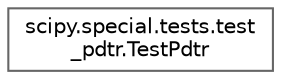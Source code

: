 digraph "Graphical Class Hierarchy"
{
 // LATEX_PDF_SIZE
  bgcolor="transparent";
  edge [fontname=Helvetica,fontsize=10,labelfontname=Helvetica,labelfontsize=10];
  node [fontname=Helvetica,fontsize=10,shape=box,height=0.2,width=0.4];
  rankdir="LR";
  Node0 [id="Node000000",label="scipy.special.tests.test\l_pdtr.TestPdtr",height=0.2,width=0.4,color="grey40", fillcolor="white", style="filled",URL="$d7/d6b/classscipy_1_1special_1_1tests_1_1test__pdtr_1_1TestPdtr.html",tooltip=" "];
}

